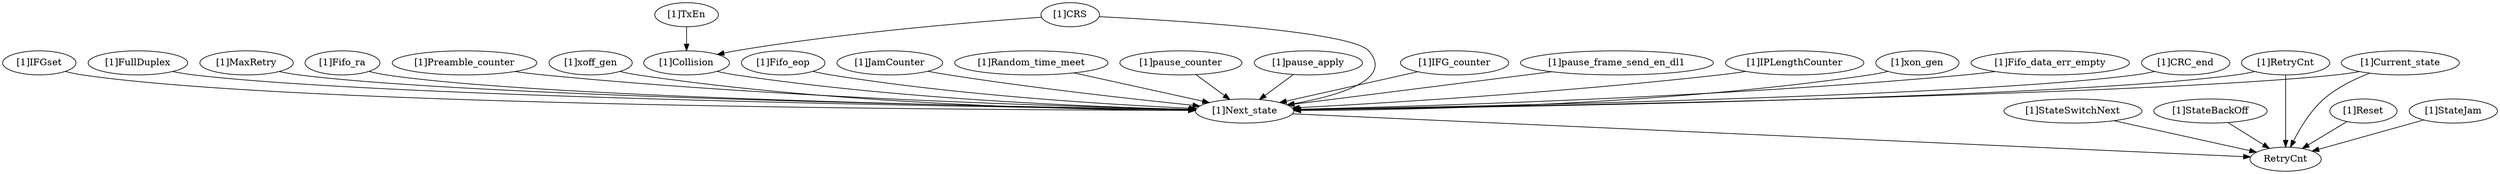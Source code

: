strict digraph "" {
	"[1]IFG_counter"	 [complexity=13,
		importance=0.474771846155,
		rank=0.0365209112427];
	"[1]Next_state"	 [complexity=6,
		importance=0.115101571399,
		rank=0.0191835952332];
	"[1]IFG_counter" -> "[1]Next_state";
	"[1]StateSwitchNext"	 [complexity=4,
		importance=0.0530092474963,
		rank=0.0132523118741];
	RetryCnt	 [complexity=2,
		importance=0.0222889957833,
		rank=0.0111444978917];
	"[1]StateSwitchNext" -> RetryCnt;
	"[1]StateBackOff"	 [complexity=6,
		importance=0.030720251713,
		rank=0.00512004195216];
	"[1]StateBackOff" -> RetryCnt;
	"[1]pause_frame_send_en_dl1"	 [complexity=17,
		importance=0.473175473982,
		rank=0.0278338514107];
	"[1]pause_frame_send_en_dl1" -> "[1]Next_state";
	"[1]IPLengthCounter"	 [complexity=10,
		importance=0.817901829809,
		rank=0.0817901829809];
	"[1]IPLengthCounter" -> "[1]Next_state";
	"[1]xon_gen"	 [complexity=17,
		importance=0.468837541527,
		rank=0.0275786789134];
	"[1]xon_gen" -> "[1]Next_state";
	"[1]Fifo_data_err_empty"	 [complexity=7,
		importance=0.468837541527,
		rank=0.0669767916468];
	"[1]Fifo_data_err_empty" -> "[1]Next_state";
	"[1]CRC_end"	 [complexity=7,
		importance=0.238634398729,
		rank=0.0340906283898];
	"[1]CRC_end" -> "[1]Next_state";
	"[1]Next_state" -> RetryCnt;
	"[1]IFGset"	 [complexity=13,
		importance=0.468837541527,
		rank=0.0360644262713];
	"[1]IFGset" -> "[1]Next_state";
	"[1]FullDuplex"	 [complexity=43,
		importance=4.61249411191,
		rank=0.107267304928];
	"[1]FullDuplex" -> "[1]Next_state";
	"[1]MaxRetry"	 [complexity=11,
		importance=0.583939112927,
		rank=0.0530853739024];
	"[1]MaxRetry" -> "[1]Next_state";
	"[1]Fifo_ra"	 [complexity=14,
		importance=0.468837541527,
		rank=0.0334883958234];
	"[1]Fifo_ra" -> "[1]Next_state";
	"[1]Preamble_counter"	 [complexity=11,
		importance=0.472429778672,
		rank=0.0429481616974];
	"[1]Preamble_counter" -> "[1]Next_state";
	"[1]RetryCnt"	 [complexity=11,
		importance=0.597796852781,
		rank=0.0543451684346];
	"[1]RetryCnt" -> "[1]Next_state";
	"[1]RetryCnt" -> RetryCnt;
	"[1]xoff_gen"	 [complexity=17,
		importance=0.468837541527,
		rank=0.0275786789134];
	"[1]xoff_gen" -> "[1]Next_state";
	"[1]TxEn"	 [complexity=24,
		importance=2.22149954596,
		rank=0.0925624810819];
	"[1]Collision"	 [complexity=21,
		importance=2.20427462238,
		rank=0.104965458208];
	"[1]TxEn" -> "[1]Collision";
	"[1]Fifo_eop"	 [complexity=11,
		importance=1.04434539852,
		rank=0.094940490775];
	"[1]Fifo_eop" -> "[1]Next_state";
	"[1]Current_state"	 [complexity=31,
		importance=6.11667098044,
		rank=0.197311967111];
	"[1]Current_state" -> "[1]Next_state";
	"[1]Current_state" -> RetryCnt;
	"[1]JamCounter"	 [complexity=9,
		importance=0.356764555473,
		rank=0.0396405061637];
	"[1]JamCounter" -> "[1]Next_state";
	"[1]Random_time_meet"	 [complexity=7,
		importance=0.238634398729,
		rank=0.0340906283898];
	"[1]Random_time_meet" -> "[1]Next_state";
	"[1]Reset"	 [complexity=3,
		importance=0.0752982432796,
		rank=0.0250994144265];
	"[1]Reset" -> RetryCnt;
	"[1]StateJam"	 [complexity=6,
		importance=0.030720251713,
		rank=0.00512004195216];
	"[1]StateJam" -> RetryCnt;
	"[1]Collision" -> "[1]Next_state";
	"[1]pause_counter"	 [complexity=7,
		importance=0.244568703356,
		rank=0.0349383861938];
	"[1]pause_counter" -> "[1]Next_state";
	"[1]pause_apply"	 [complexity=7,
		importance=0.353735970128,
		rank=0.0505337100183];
	"[1]pause_apply" -> "[1]Next_state";
	"[1]CRS"	 [complexity=24,
		importance=2.21270587831,
		rank=0.0921960782628];
	"[1]CRS" -> "[1]Next_state";
	"[1]CRS" -> "[1]Collision";
}
